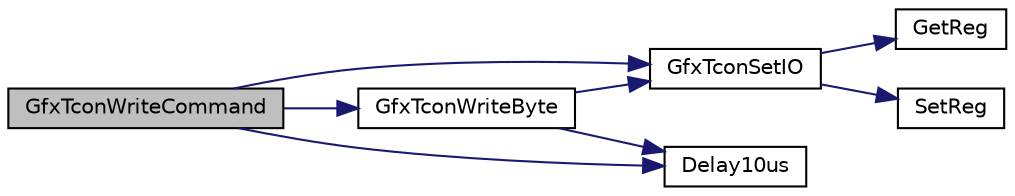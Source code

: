 digraph "GfxTconWriteCommand"
{
  edge [fontname="Helvetica",fontsize="10",labelfontname="Helvetica",labelfontsize="10"];
  node [fontname="Helvetica",fontsize="10",shape=record];
  rankdir="LR";
  Node1 [label="GfxTconWriteCommand",height=0.2,width=0.4,color="black", fillcolor="grey75", style="filled", fontcolor="black"];
  Node1 -> Node2 [color="midnightblue",fontsize="10",style="solid"];
  Node2 [label="GfxTconSetIO",height=0.2,width=0.4,color="black", fillcolor="white", style="filled",URL="$_t_c_o_n___s_s_d1289_8c.html#a5920bc0252f9cb0e81a5454afa2f2362"];
  Node2 -> Node3 [color="midnightblue",fontsize="10",style="solid"];
  Node3 [label="GetReg",height=0.2,width=0.4,color="black", fillcolor="white", style="filled",URL="$_s_s_d1926_8c.html#a1a899fc9cc82323f904a6adb092bdaf2"];
  Node2 -> Node4 [color="midnightblue",fontsize="10",style="solid"];
  Node4 [label="SetReg",height=0.2,width=0.4,color="black", fillcolor="white", style="filled",URL="$drv_t_f_t001_8c.html#a349f9778b4f39668cb7743d2f1d11571"];
  Node1 -> Node5 [color="midnightblue",fontsize="10",style="solid"];
  Node5 [label="GfxTconWriteByte",height=0.2,width=0.4,color="black", fillcolor="white", style="filled",URL="$_t_c_o_n___s_s_d1289_8c.html#adb9c7d7e409bc87e686e7a63a779a46b"];
  Node5 -> Node2 [color="midnightblue",fontsize="10",style="solid"];
  Node5 -> Node6 [color="midnightblue",fontsize="10",style="solid"];
  Node6 [label="Delay10us",height=0.2,width=0.4,color="black", fillcolor="white", style="filled",URL="$_time_delay_8c.html#a3cb8a560bf8ae1654a16eba8ffa4b386"];
  Node1 -> Node6 [color="midnightblue",fontsize="10",style="solid"];
}
